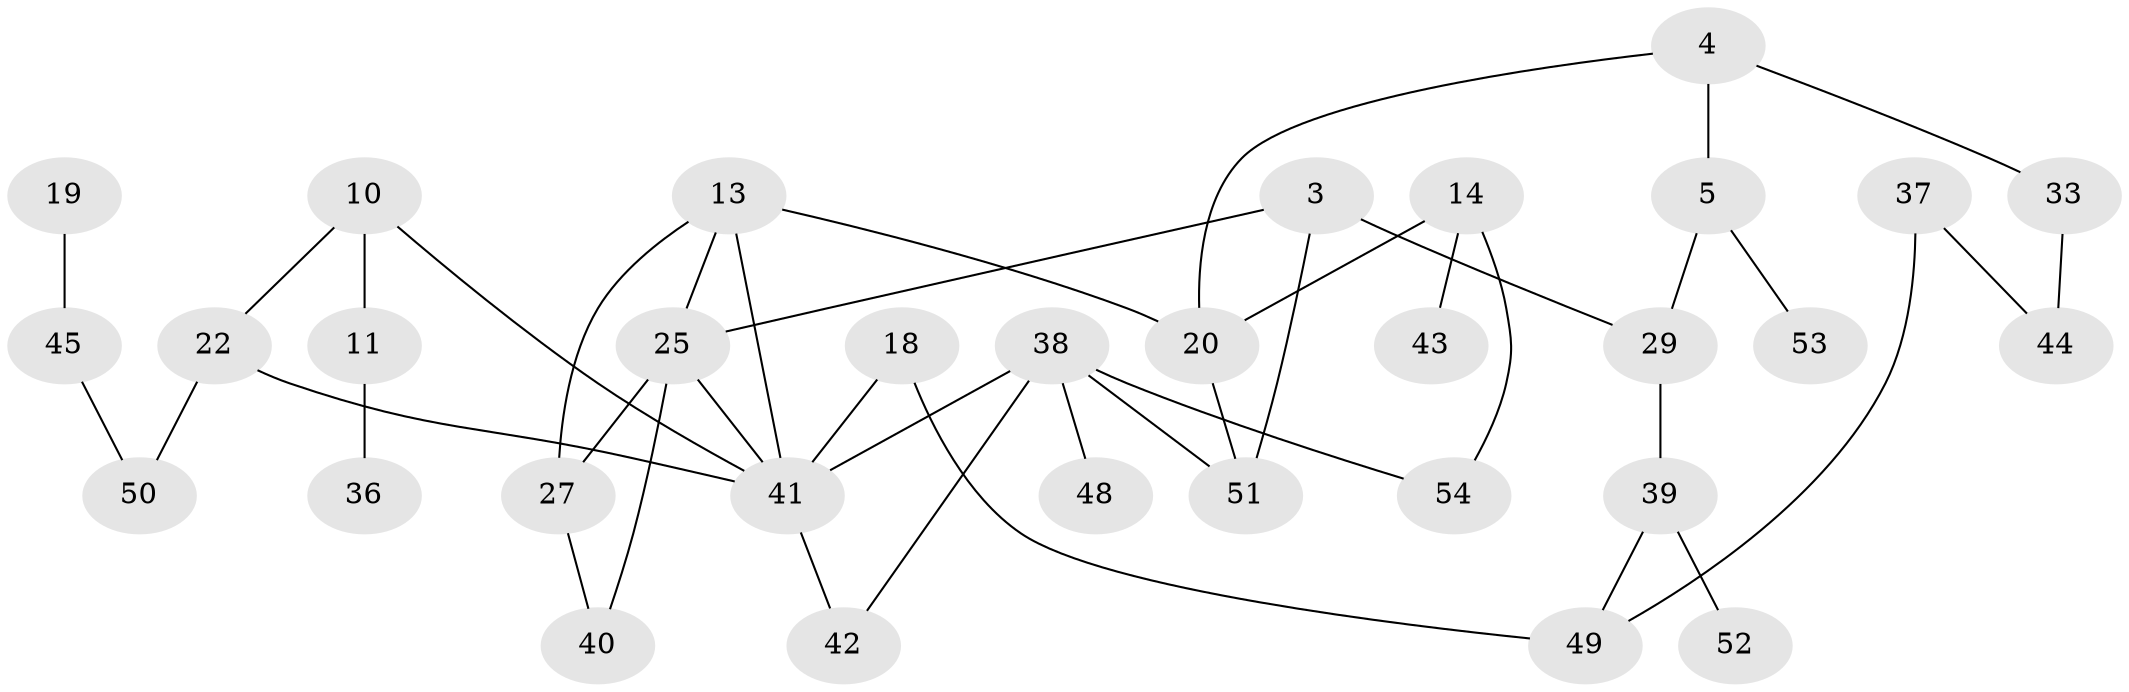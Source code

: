// original degree distribution, {0: 0.18691588785046728, 4: 0.102803738317757, 2: 0.29906542056074764, 1: 0.2336448598130841, 3: 0.1588785046728972, 5: 0.018691588785046728}
// Generated by graph-tools (version 1.1) at 2025/00/03/09/25 03:00:40]
// undirected, 32 vertices, 42 edges
graph export_dot {
graph [start="1"]
  node [color=gray90,style=filled];
  3;
  4;
  5;
  10;
  11;
  13;
  14;
  18;
  19;
  20;
  22;
  25;
  27;
  29;
  33;
  36;
  37;
  38;
  39;
  40;
  41;
  42;
  43;
  44;
  45;
  48;
  49;
  50;
  51;
  52;
  53;
  54;
  3 -- 25 [weight=1.0];
  3 -- 29 [weight=1.0];
  3 -- 51 [weight=1.0];
  4 -- 5 [weight=1.0];
  4 -- 20 [weight=1.0];
  4 -- 33 [weight=1.0];
  5 -- 29 [weight=1.0];
  5 -- 53 [weight=1.0];
  10 -- 11 [weight=1.0];
  10 -- 22 [weight=1.0];
  10 -- 41 [weight=1.0];
  11 -- 36 [weight=1.0];
  13 -- 20 [weight=1.0];
  13 -- 25 [weight=1.0];
  13 -- 27 [weight=1.0];
  13 -- 41 [weight=1.0];
  14 -- 20 [weight=1.0];
  14 -- 43 [weight=2.0];
  14 -- 54 [weight=1.0];
  18 -- 41 [weight=1.0];
  18 -- 49 [weight=1.0];
  19 -- 45 [weight=2.0];
  20 -- 51 [weight=1.0];
  22 -- 41 [weight=1.0];
  22 -- 50 [weight=1.0];
  25 -- 27 [weight=1.0];
  25 -- 40 [weight=1.0];
  25 -- 41 [weight=1.0];
  27 -- 40 [weight=1.0];
  29 -- 39 [weight=1.0];
  33 -- 44 [weight=1.0];
  37 -- 44 [weight=1.0];
  37 -- 49 [weight=1.0];
  38 -- 41 [weight=1.0];
  38 -- 42 [weight=1.0];
  38 -- 48 [weight=1.0];
  38 -- 51 [weight=1.0];
  38 -- 54 [weight=1.0];
  39 -- 49 [weight=1.0];
  39 -- 52 [weight=1.0];
  41 -- 42 [weight=1.0];
  45 -- 50 [weight=1.0];
}
